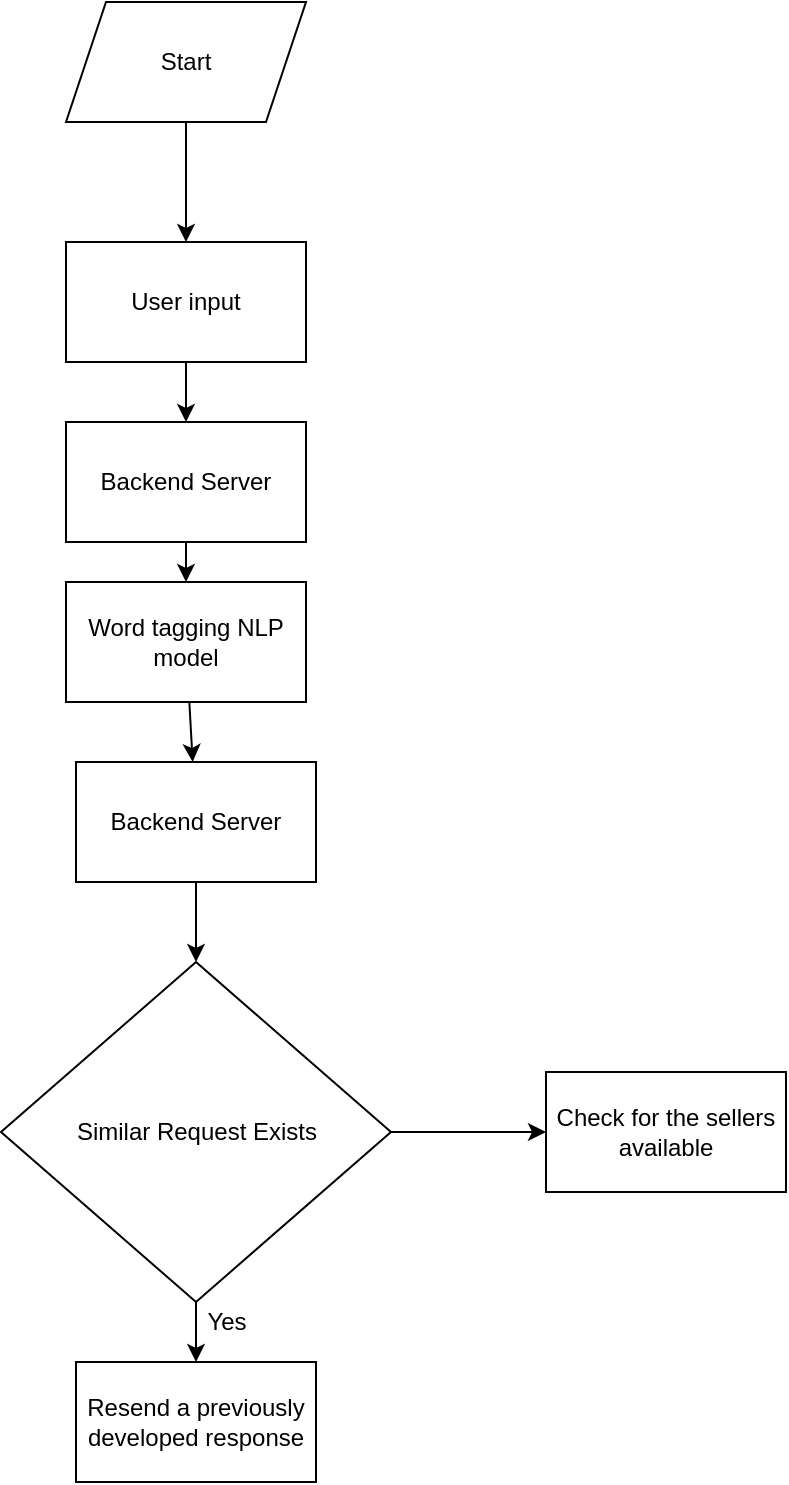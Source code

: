 <mxfile>
    <diagram id="lQeX17zqVSD2BsV_X0aj" name="Page-1">
        <mxGraphModel dx="1266" dy="589" grid="1" gridSize="10" guides="1" tooltips="1" connect="1" arrows="1" fold="1" page="1" pageScale="1" pageWidth="850" pageHeight="1100" math="0" shadow="0">
            <root>
                <mxCell id="0"/>
                <mxCell id="1" parent="0"/>
                <mxCell id="4" style="edgeStyle=none;html=1;" edge="1" parent="1" source="2" target="3">
                    <mxGeometry relative="1" as="geometry"/>
                </mxCell>
                <mxCell id="2" value="Start" style="shape=parallelogram;perimeter=parallelogramPerimeter;whiteSpace=wrap;html=1;fixedSize=1;" vertex="1" parent="1">
                    <mxGeometry x="300" y="270" width="120" height="60" as="geometry"/>
                </mxCell>
                <mxCell id="11" style="edgeStyle=none;html=1;" edge="1" parent="1" source="3" target="5">
                    <mxGeometry relative="1" as="geometry"/>
                </mxCell>
                <mxCell id="3" value="User input&lt;br&gt;" style="rounded=0;whiteSpace=wrap;html=1;" vertex="1" parent="1">
                    <mxGeometry x="300" y="390" width="120" height="60" as="geometry"/>
                </mxCell>
                <mxCell id="10" style="edgeStyle=none;html=1;" edge="1" parent="1" source="5" target="6">
                    <mxGeometry relative="1" as="geometry"/>
                </mxCell>
                <mxCell id="5" value="Backend Server&lt;br&gt;" style="rounded=0;whiteSpace=wrap;html=1;" vertex="1" parent="1">
                    <mxGeometry x="300" y="480" width="120" height="60" as="geometry"/>
                </mxCell>
                <mxCell id="9" style="edgeStyle=none;html=1;" edge="1" parent="1" source="6" target="7">
                    <mxGeometry relative="1" as="geometry"/>
                </mxCell>
                <mxCell id="6" value="Word tagging NLP model&lt;br&gt;" style="rounded=0;whiteSpace=wrap;html=1;" vertex="1" parent="1">
                    <mxGeometry x="300" y="560" width="120" height="60" as="geometry"/>
                </mxCell>
                <mxCell id="14" style="edgeStyle=none;html=1;entryX=0.5;entryY=0;entryDx=0;entryDy=0;" edge="1" parent="1" source="7" target="13">
                    <mxGeometry relative="1" as="geometry"/>
                </mxCell>
                <mxCell id="7" value="Backend Server&lt;br&gt;" style="rounded=0;whiteSpace=wrap;html=1;" vertex="1" parent="1">
                    <mxGeometry x="305" y="650" width="120" height="60" as="geometry"/>
                </mxCell>
                <mxCell id="16" style="edgeStyle=none;html=1;" edge="1" parent="1" source="13" target="15">
                    <mxGeometry relative="1" as="geometry"/>
                </mxCell>
                <mxCell id="19" style="edgeStyle=none;html=1;" edge="1" parent="1" source="13" target="17">
                    <mxGeometry relative="1" as="geometry"/>
                </mxCell>
                <mxCell id="13" value="Similar Request Exists" style="rhombus;whiteSpace=wrap;html=1;" vertex="1" parent="1">
                    <mxGeometry x="267.5" y="750" width="195" height="170" as="geometry"/>
                </mxCell>
                <mxCell id="15" value="Resend a previously developed response&lt;br&gt;" style="rounded=0;whiteSpace=wrap;html=1;" vertex="1" parent="1">
                    <mxGeometry x="305" y="950" width="120" height="60" as="geometry"/>
                </mxCell>
                <mxCell id="17" value="Check for the sellers available&lt;br&gt;" style="rounded=0;whiteSpace=wrap;html=1;" vertex="1" parent="1">
                    <mxGeometry x="540" y="805" width="120" height="60" as="geometry"/>
                </mxCell>
                <mxCell id="18" value="Yes&lt;br&gt;" style="text;html=1;align=center;verticalAlign=middle;resizable=0;points=[];autosize=1;strokeColor=none;fillColor=none;" vertex="1" parent="1">
                    <mxGeometry x="360" y="915" width="40" height="30" as="geometry"/>
                </mxCell>
            </root>
        </mxGraphModel>
    </diagram>
</mxfile>
